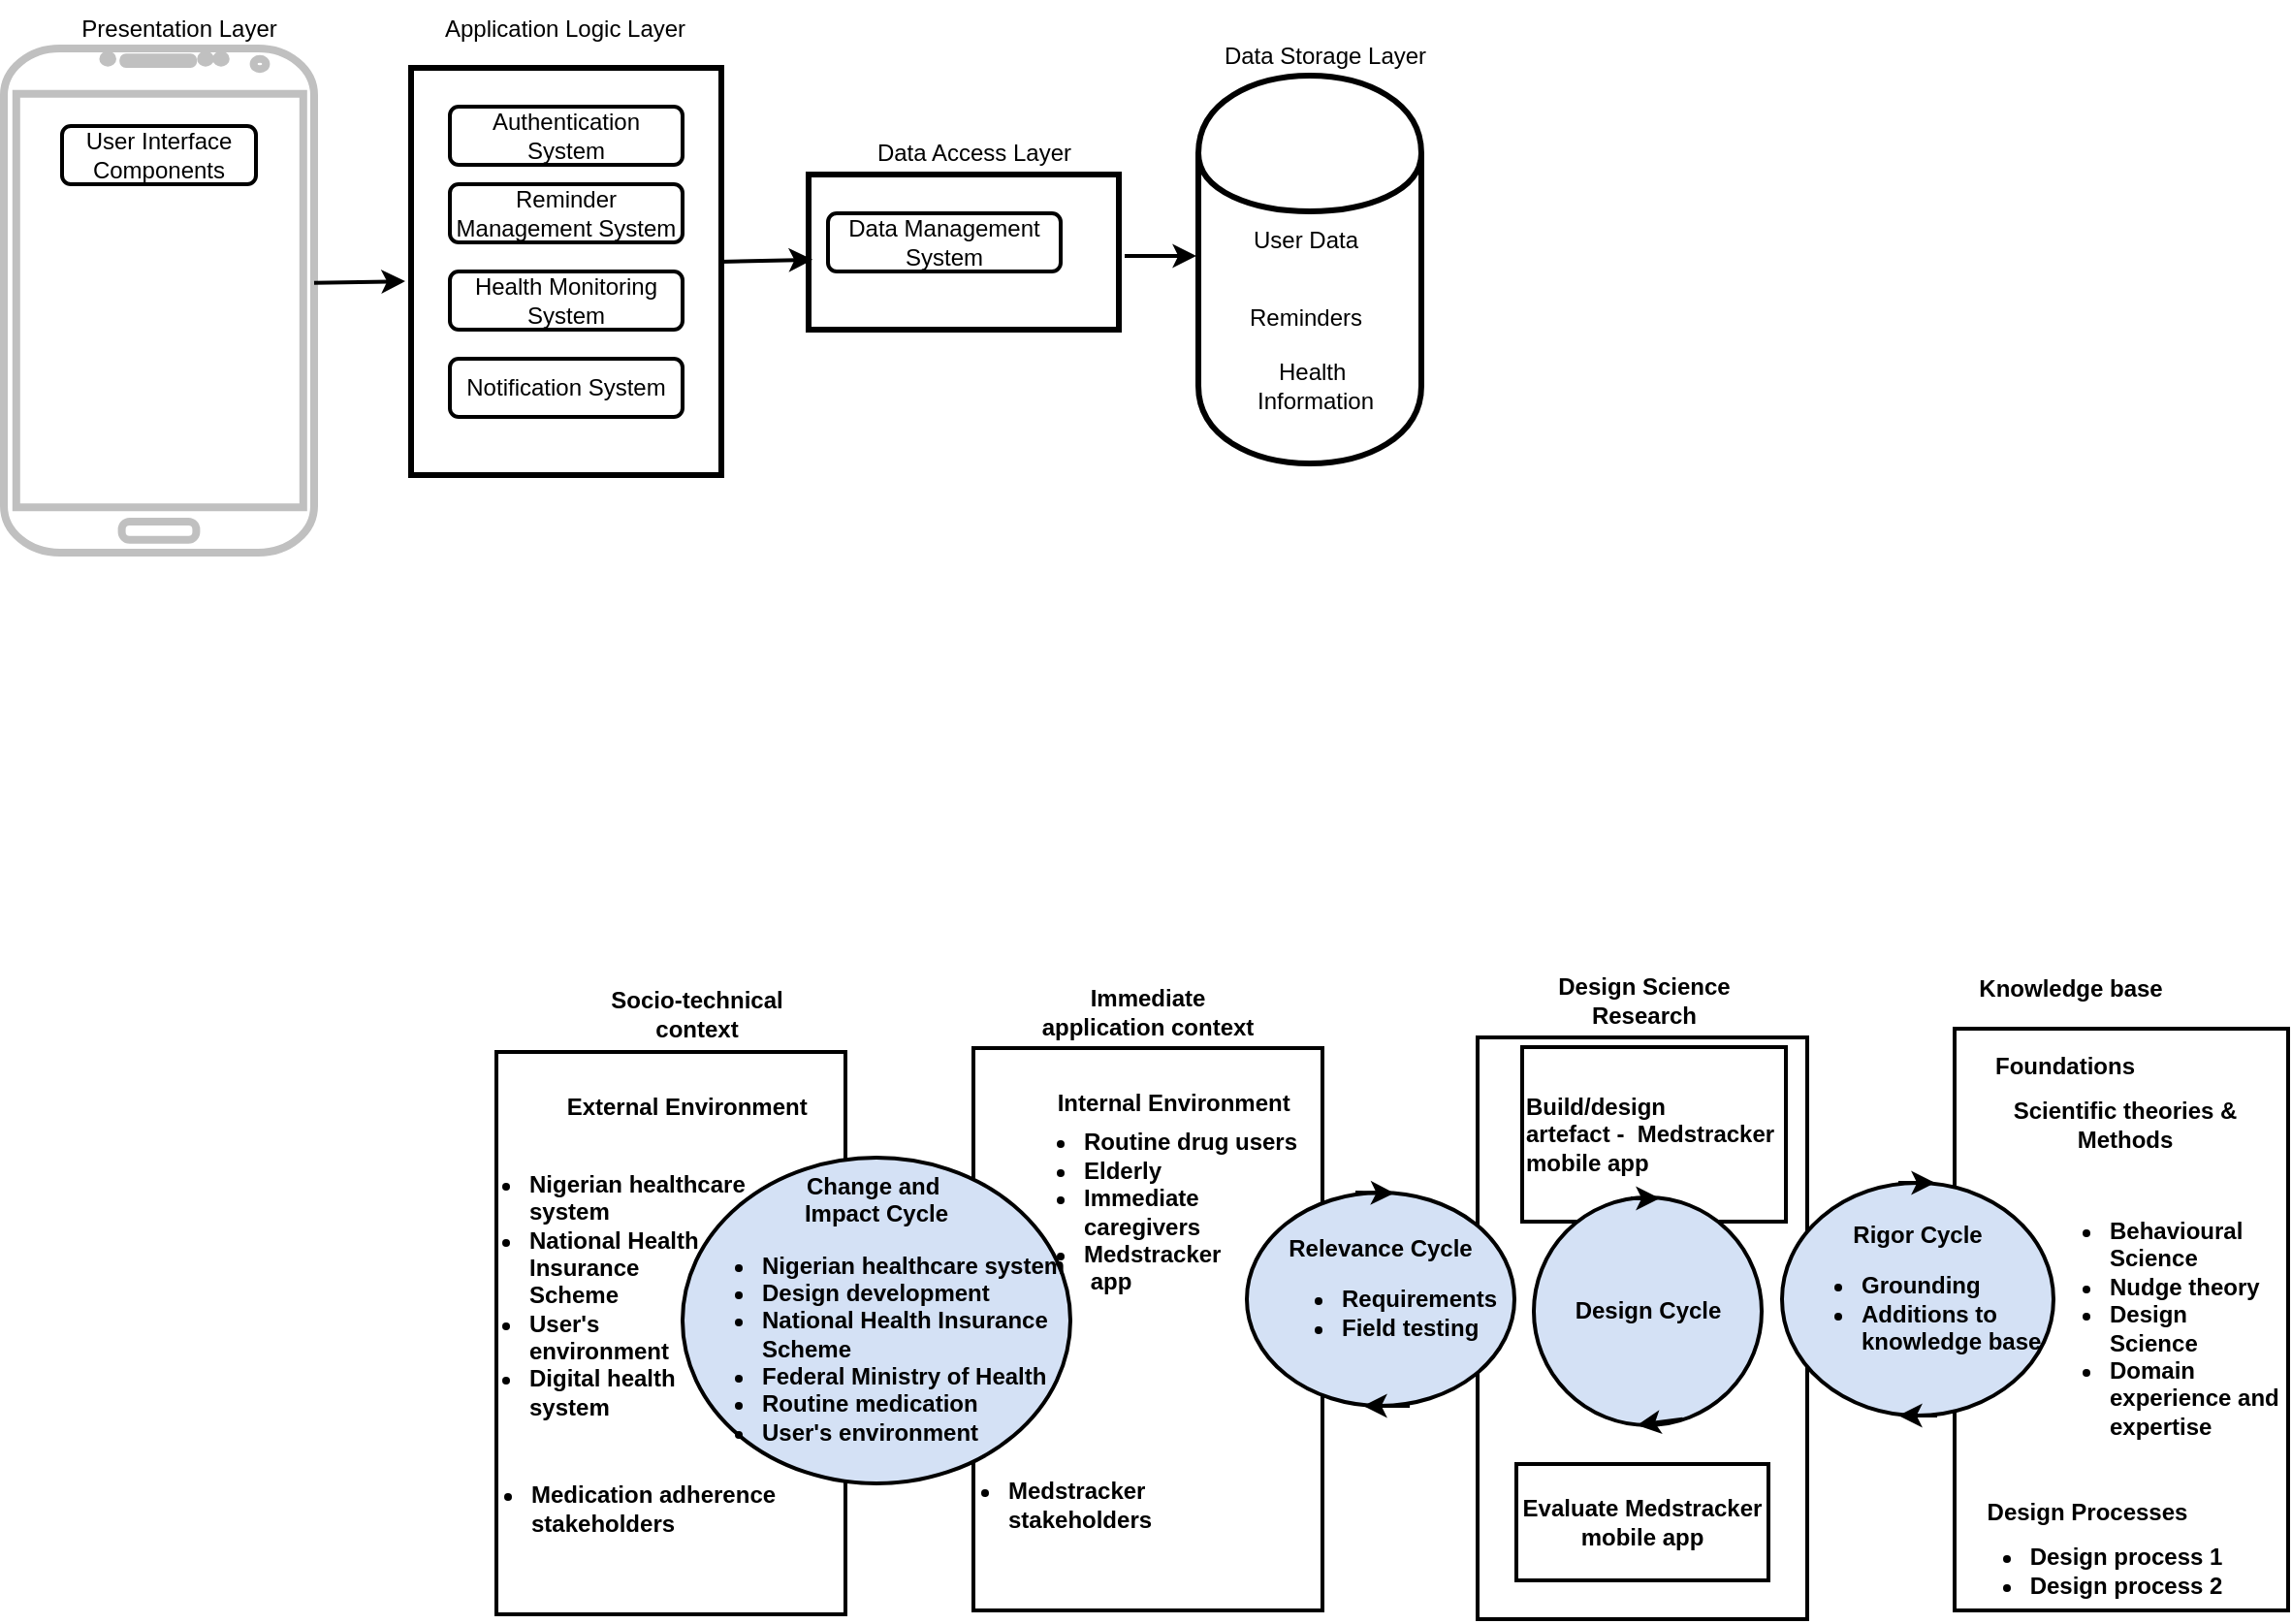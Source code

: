 <mxfile version="24.8.3">
  <diagram name="Page-1" id="1RSFyK-ghDekRqxU1ytw">
    <mxGraphModel dx="872" dy="469" grid="1" gridSize="10" guides="1" tooltips="1" connect="1" arrows="1" fold="1" page="1" pageScale="1" pageWidth="827" pageHeight="1169" math="0" shadow="0">
      <root>
        <mxCell id="0" />
        <mxCell id="1" parent="0" />
        <mxCell id="EIhTluIvStcYQ6RKQqzi-13" value="" style="verticalLabelPosition=bottom;verticalAlign=top;html=1;shadow=0;dashed=0;strokeWidth=4;shape=mxgraph.android.phone2;strokeColor=#c0c0c0;" vertex="1" parent="1">
          <mxGeometry x="50" y="120" width="160" height="260" as="geometry" />
        </mxCell>
        <mxCell id="EIhTluIvStcYQ6RKQqzi-22" value="" style="ellipse;whiteSpace=wrap;html=1;align=center;aspect=fixed;fillColor=none;strokeColor=none;resizable=0;perimeter=centerPerimeter;rotatable=0;allowArrows=0;points=[];outlineConnect=1;" vertex="1" parent="1">
          <mxGeometry x="475" y="235" width="10" height="10" as="geometry" />
        </mxCell>
        <mxCell id="EIhTluIvStcYQ6RKQqzi-24" value="" style="ellipse;whiteSpace=wrap;html=1;align=center;aspect=fixed;fillColor=none;strokeColor=none;resizable=0;perimeter=centerPerimeter;rotatable=0;allowArrows=0;points=[];outlineConnect=1;" vertex="1" parent="1">
          <mxGeometry x="505" y="215" width="10" height="10" as="geometry" />
        </mxCell>
        <mxCell id="EIhTluIvStcYQ6RKQqzi-28" value="User Interface Components" style="rounded=1;whiteSpace=wrap;html=1;strokeWidth=2;" vertex="1" parent="1">
          <mxGeometry x="80" y="160" width="100" height="30" as="geometry" />
        </mxCell>
        <mxCell id="EIhTluIvStcYQ6RKQqzi-31" value="" style="verticalLabelPosition=bottom;verticalAlign=top;html=1;shape=mxgraph.basic.rect;fillColor2=none;strokeWidth=3;size=20;indent=5;" vertex="1" parent="1">
          <mxGeometry x="260" y="130" width="160" height="210" as="geometry" />
        </mxCell>
        <mxCell id="EIhTluIvStcYQ6RKQqzi-33" value="Reminder Management System" style="rounded=1;whiteSpace=wrap;html=1;strokeWidth=2;" vertex="1" parent="1">
          <mxGeometry x="280" y="190" width="120" height="30" as="geometry" />
        </mxCell>
        <mxCell id="EIhTluIvStcYQ6RKQqzi-34" value="Authentication System" style="rounded=1;whiteSpace=wrap;html=1;strokeWidth=2;" vertex="1" parent="1">
          <mxGeometry x="280" y="150" width="120" height="30" as="geometry" />
        </mxCell>
        <mxCell id="EIhTluIvStcYQ6RKQqzi-35" value="Health Monitoring System&lt;span style=&quot;color: rgba(0, 0, 0, 0); font-family: monospace; font-size: 0px; text-align: start; text-wrap-mode: nowrap;&quot;&gt;%3CmxGraphModel%3E%3Croot%3E%3CmxCell%20id%3D%220%22%2F%3E%3CmxCell%20id%3D%221%22%20parent%3D%220%22%2F%3E%3CmxCell%20id%3D%222%22%20value%3D%22reminder%20management%22%20style%3D%22rounded%3D1%3BwhiteSpace%3Dwrap%3Bhtml%3D1%3B%22%20vertex%3D%221%22%20parent%3D%221%22%3E%3CmxGeometry%20x%3D%22280%22%20y%3D%22190%22%20width%3D%22120%22%20height%3D%2230%22%20as%3D%22geometry%22%2F%3E%3C%2FmxCell%3E%3C%2Froot%3E%3C%2FmxGraphModel%3E&lt;/span&gt;&lt;span style=&quot;color: rgba(0, 0, 0, 0); font-family: monospace; font-size: 0px; text-align: start; text-wrap-mode: nowrap;&quot;&gt;%3CmxGraphModel%3E%3Croot%3E%3CmxCell%20id%3D%220%22%2F%3E%3CmxCell%20id%3D%221%22%20parent%3D%220%22%2F%3E%3CmxCell%20id%3D%222%22%20value%3D%22reminder%20management%22%20style%3D%22rounded%3D1%3BwhiteSpace%3Dwrap%3Bhtml%3D1%3B%22%20vertex%3D%221%22%20parent%3D%221%22%3E%3CmxGeometry%20x%3D%22280%22%20y%3D%22190%22%20width%3D%22120%22%20height%3D%2230%22%20as%3D%22geometry%22%2F%3E%3C%2FmxCell%3E%3C%2Froot%3E%3C%2FmxGraphModel%3E S&amp;nbsp;&lt;/span&gt;" style="rounded=1;whiteSpace=wrap;html=1;strokeWidth=2;" vertex="1" parent="1">
          <mxGeometry x="280" y="235" width="120" height="30" as="geometry" />
        </mxCell>
        <mxCell id="EIhTluIvStcYQ6RKQqzi-36" value="Notification System" style="rounded=1;whiteSpace=wrap;html=1;strokeWidth=2;" vertex="1" parent="1">
          <mxGeometry x="280" y="280" width="120" height="30" as="geometry" />
        </mxCell>
        <mxCell id="EIhTluIvStcYQ6RKQqzi-37" value="" style="verticalLabelPosition=bottom;verticalAlign=top;html=1;shape=mxgraph.basic.rect;fillColor2=none;strokeWidth=3;size=20;indent=5;" vertex="1" parent="1">
          <mxGeometry x="465" y="185" width="160" height="80" as="geometry" />
        </mxCell>
        <mxCell id="EIhTluIvStcYQ6RKQqzi-39" value="Data Management System" style="rounded=1;whiteSpace=wrap;html=1;strokeWidth=2;" vertex="1" parent="1">
          <mxGeometry x="475" y="205" width="120" height="30" as="geometry" />
        </mxCell>
        <mxCell id="EIhTluIvStcYQ6RKQqzi-41" value="Data Storage Layer" style="text;html=1;align=center;verticalAlign=middle;resizable=0;points=[];autosize=1;strokeColor=none;fillColor=none;" vertex="1" parent="1">
          <mxGeometry x="666" y="109" width="130" height="30" as="geometry" />
        </mxCell>
        <mxCell id="EIhTluIvStcYQ6RKQqzi-47" value="Data Access Layer" style="text;html=1;align=center;verticalAlign=middle;resizable=0;points=[];autosize=1;strokeColor=none;fillColor=none;" vertex="1" parent="1">
          <mxGeometry x="490" y="159" width="120" height="30" as="geometry" />
        </mxCell>
        <mxCell id="EIhTluIvStcYQ6RKQqzi-48" value="Application Logic Layer" style="text;html=1;align=center;verticalAlign=middle;resizable=0;points=[];autosize=1;strokeColor=none;fillColor=none;" vertex="1" parent="1">
          <mxGeometry x="264" y="95" width="150" height="30" as="geometry" />
        </mxCell>
        <mxCell id="EIhTluIvStcYQ6RKQqzi-49" value="Presentation Layer" style="text;html=1;align=center;verticalAlign=middle;resizable=0;points=[];autosize=1;strokeColor=none;fillColor=none;" vertex="1" parent="1">
          <mxGeometry x="80" y="95" width="120" height="30" as="geometry" />
        </mxCell>
        <mxCell id="EIhTluIvStcYQ6RKQqzi-50" value="" style="endArrow=classic;html=1;rounded=0;exitX=1;exitY=0.465;exitDx=0;exitDy=0;exitPerimeter=0;strokeWidth=2;entryX=-0.019;entryY=0.524;entryDx=0;entryDy=0;entryPerimeter=0;" edge="1" parent="1" source="EIhTluIvStcYQ6RKQqzi-13" target="EIhTluIvStcYQ6RKQqzi-31">
          <mxGeometry width="50" height="50" relative="1" as="geometry">
            <mxPoint x="220" y="430" as="sourcePoint" />
            <mxPoint x="260" y="250" as="targetPoint" />
          </mxGeometry>
        </mxCell>
        <mxCell id="EIhTluIvStcYQ6RKQqzi-51" value="" style="endArrow=classic;html=1;rounded=0;exitX=0.994;exitY=0.476;exitDx=0;exitDy=0;exitPerimeter=0;entryX=0.013;entryY=0.536;entryDx=0;entryDy=0;entryPerimeter=0;strokeWidth=2;" edge="1" parent="1" source="EIhTluIvStcYQ6RKQqzi-31">
          <mxGeometry width="50" height="50" relative="1" as="geometry">
            <mxPoint x="420" y="221" as="sourcePoint" />
            <mxPoint x="467.08" y="228.88" as="targetPoint" />
          </mxGeometry>
        </mxCell>
        <mxCell id="EIhTluIvStcYQ6RKQqzi-52" value="" style="shape=cylinder;whiteSpace=wrap;html=1;boundedLbl=1;backgroundOutline=1;strokeWidth=3;" vertex="1" parent="1">
          <mxGeometry x="666" y="134" width="115" height="200" as="geometry" />
        </mxCell>
        <mxCell id="EIhTluIvStcYQ6RKQqzi-53" value="User Data" style="text;html=1;align=center;verticalAlign=middle;resizable=0;points=[];autosize=1;strokeColor=none;fillColor=none;" vertex="1" parent="1">
          <mxGeometry x="681" y="204" width="80" height="30" as="geometry" />
        </mxCell>
        <mxCell id="EIhTluIvStcYQ6RKQqzi-54" value="Reminders&lt;span style=&quot;color: rgba(0, 0, 0, 0); font-family: monospace; font-size: 0px; text-align: start;&quot;&gt;%3CmxGraphModel%3E%3Croot%3E%3CmxCell%20id%3D%220%22%2F%3E%3CmxCell%20id%3D%221%22%20parent%3D%220%22%2F%3E%3CmxCell%20id%3D%222%22%20value%3D%22User%20Data%22%20style%3D%22text%3Bhtml%3D1%3Balign%3Dcenter%3BverticalAlign%3Dmiddle%3Bresizable%3D0%3Bpoints%3D%5B%5D%3Bautosize%3D1%3BstrokeColor%3Dnone%3BfillColor%3Dnone%3B%22%20vertex%3D%221%22%20parent%3D%221%22%3E%3CmxGeometry%20x%3D%22685%22%20y%3D%22170%22%20width%3D%2280%22%20height%3D%2230%22%20as%3D%22geometry%22%2F%3E%3C%2FmxCell%3E%3C%2Froot%3E%3C%2FmxGraphModel%3E&lt;/span&gt;" style="text;html=1;align=center;verticalAlign=middle;resizable=0;points=[];autosize=1;strokeColor=none;fillColor=none;" vertex="1" parent="1">
          <mxGeometry x="681" y="244" width="80" height="30" as="geometry" />
        </mxCell>
        <mxCell id="EIhTluIvStcYQ6RKQqzi-55" value="Health&amp;nbsp;&lt;div&gt;Information&lt;/div&gt;" style="text;html=1;align=center;verticalAlign=middle;resizable=0;points=[];autosize=1;strokeColor=none;fillColor=none;" vertex="1" parent="1">
          <mxGeometry x="686" y="274" width="80" height="40" as="geometry" />
        </mxCell>
        <mxCell id="EIhTluIvStcYQ6RKQqzi-56" value="" style="endArrow=classic;html=1;rounded=0;entryX=0.013;entryY=0.536;entryDx=0;entryDy=0;entryPerimeter=0;strokeWidth=2;" edge="1" parent="1">
          <mxGeometry width="50" height="50" relative="1" as="geometry">
            <mxPoint x="628" y="227" as="sourcePoint" />
            <mxPoint x="665" y="227" as="targetPoint" />
          </mxGeometry>
        </mxCell>
        <mxCell id="EIhTluIvStcYQ6RKQqzi-57" value="" style="rounded=0;whiteSpace=wrap;html=1;strokeColor=#000000;strokeWidth=2;fontStyle=1" vertex="1" parent="1">
          <mxGeometry x="810" y="630" width="170" height="300" as="geometry" />
        </mxCell>
        <mxCell id="EIhTluIvStcYQ6RKQqzi-58" value="" style="rounded=0;whiteSpace=wrap;html=1;strokeColor=#000000;strokeWidth=2;align=left;fontStyle=1" vertex="1" parent="1">
          <mxGeometry x="550" y="635.5" width="180" height="290" as="geometry" />
        </mxCell>
        <mxCell id="EIhTluIvStcYQ6RKQqzi-59" value="Immediate application context" style="text;html=1;strokeColor=none;fillColor=none;align=center;verticalAlign=middle;whiteSpace=wrap;rounded=0;fontStyle=1;strokeWidth=2;" vertex="1" parent="1">
          <mxGeometry x="580" y="601.5" width="120" height="30" as="geometry" />
        </mxCell>
        <mxCell id="EIhTluIvStcYQ6RKQqzi-60" value="Build/design&lt;br&gt;artefact -&amp;nbsp; Medstracker mobile app" style="rounded=0;whiteSpace=wrap;html=1;strokeColor=#000000;strokeWidth=2;align=left;fontStyle=1" vertex="1" parent="1">
          <mxGeometry x="833" y="635" width="136" height="90" as="geometry" />
        </mxCell>
        <mxCell id="EIhTluIvStcYQ6RKQqzi-61" value="Evaluate Medstracker mobile app" style="rounded=0;whiteSpace=wrap;html=1;strokeColor=#000000;strokeWidth=2;fontStyle=1" vertex="1" parent="1">
          <mxGeometry x="830" y="850" width="130" height="60" as="geometry" />
        </mxCell>
        <mxCell id="EIhTluIvStcYQ6RKQqzi-62" value="Design Science Research" style="text;html=1;strokeColor=none;fillColor=none;align=center;verticalAlign=middle;whiteSpace=wrap;rounded=0;fontStyle=1;strokeWidth=2;" vertex="1" parent="1">
          <mxGeometry x="833" y="595.5" width="126" height="30" as="geometry" />
        </mxCell>
        <mxCell id="EIhTluIvStcYQ6RKQqzi-63" value="" style="rounded=0;whiteSpace=wrap;html=1;strokeColor=#000000;strokeWidth=2;align=left;fontStyle=1" vertex="1" parent="1">
          <mxGeometry x="1056" y="625.5" width="172" height="300" as="geometry" />
        </mxCell>
        <mxCell id="EIhTluIvStcYQ6RKQqzi-64" value="Knowledge base" style="text;html=1;strokeColor=none;fillColor=none;align=center;verticalAlign=middle;whiteSpace=wrap;rounded=0;fontStyle=1;strokeWidth=2;" vertex="1" parent="1">
          <mxGeometry x="1061" y="590" width="110" height="30" as="geometry" />
        </mxCell>
        <mxCell id="EIhTluIvStcYQ6RKQqzi-65" value="&lt;span&gt;Design Cycle&lt;/span&gt;" style="ellipse;whiteSpace=wrap;html=1;aspect=fixed;strokeColor=#000000;strokeWidth=2;fillColor=#D4E1F5;fontStyle=1" vertex="1" parent="1">
          <mxGeometry x="839" y="712.5" width="117.5" height="117.5" as="geometry" />
        </mxCell>
        <mxCell id="EIhTluIvStcYQ6RKQqzi-66" value="&lt;span style=&quot;text-align: left&quot;&gt;Internal Environment&amp;nbsp;&lt;br&gt;&lt;br&gt;&lt;/span&gt;" style="text;html=1;strokeColor=none;fillColor=none;align=center;verticalAlign=middle;whiteSpace=wrap;rounded=0;fontColor=#000000;fontStyle=1;strokeWidth=2;" vertex="1" parent="1">
          <mxGeometry x="550" y="660.5" width="210" height="20" as="geometry" />
        </mxCell>
        <mxCell id="EIhTluIvStcYQ6RKQqzi-67" value="&lt;ul&gt;&lt;li&gt;&lt;span style=&quot;&quot;&gt;Routine drug users&lt;/span&gt;&lt;/li&gt;&lt;li&gt;&lt;span style=&quot;&quot;&gt;Elderly&lt;/span&gt;&lt;/li&gt;&lt;li&gt;Immediate&amp;nbsp; &amp;nbsp; &amp;nbsp; &amp;nbsp; &amp;nbsp; &amp;nbsp; &amp;nbsp; &amp;nbsp; caregivers&amp;nbsp;&lt;/li&gt;&lt;li&gt;Medstracker&amp;nbsp; &amp;nbsp; &amp;nbsp; &amp;nbsp; &amp;nbsp; &amp;nbsp; &amp;nbsp; &amp;nbsp; &amp;nbsp; &amp;nbsp; &amp;nbsp;app&lt;/li&gt;&lt;/ul&gt;" style="text;html=1;strokeColor=none;fillColor=none;align=left;verticalAlign=middle;whiteSpace=wrap;rounded=0;fontColor=#000000;fontStyle=1;strokeWidth=2;" vertex="1" parent="1">
          <mxGeometry x="564.5" y="680" width="181" height="80" as="geometry" />
        </mxCell>
        <mxCell id="EIhTluIvStcYQ6RKQqzi-68" value="Foundations" style="text;html=1;strokeColor=none;fillColor=none;align=center;verticalAlign=middle;whiteSpace=wrap;rounded=0;fontColor=#000000;fontStyle=1;strokeWidth=2;" vertex="1" parent="1">
          <mxGeometry x="1083" y="630" width="60" height="30" as="geometry" />
        </mxCell>
        <mxCell id="EIhTluIvStcYQ6RKQqzi-69" value="&lt;ul&gt;&lt;li&gt;&lt;span style=&quot;background-color: initial;&quot;&gt;Behavioural Science&lt;/span&gt;&lt;/li&gt;&lt;li&gt;&lt;span style=&quot;background-color: initial;&quot;&gt;Nudge theory&lt;/span&gt;&lt;/li&gt;&lt;li&gt;&lt;span style=&quot;background-color: initial;&quot;&gt;Design Science&lt;/span&gt;&lt;/li&gt;&lt;li&gt;&lt;span style=&quot;background-color: initial;&quot;&gt;Domain experience and expertise&lt;/span&gt;&lt;/li&gt;&lt;/ul&gt;" style="text;html=1;strokeColor=none;fillColor=none;align=left;verticalAlign=middle;whiteSpace=wrap;rounded=0;fontColor=#000000;fontStyle=1;strokeWidth=2;" vertex="1" parent="1">
          <mxGeometry x="1094" y="692" width="130" height="175" as="geometry" />
        </mxCell>
        <mxCell id="EIhTluIvStcYQ6RKQqzi-70" value="Scientific theories &amp;amp; Methods" style="text;html=1;strokeColor=none;fillColor=none;align=center;verticalAlign=middle;whiteSpace=wrap;rounded=0;fontColor=#000000;fontStyle=1;strokeWidth=2;" vertex="1" parent="1">
          <mxGeometry x="1068" y="660" width="152" height="30" as="geometry" />
        </mxCell>
        <mxCell id="EIhTluIvStcYQ6RKQqzi-71" value="Design Processes" style="text;html=1;strokeColor=none;fillColor=none;align=center;verticalAlign=middle;whiteSpace=wrap;rounded=0;fontColor=#000000;fontStyle=1;strokeWidth=2;" vertex="1" parent="1">
          <mxGeometry x="1066" y="860" width="117" height="30" as="geometry" />
        </mxCell>
        <mxCell id="EIhTluIvStcYQ6RKQqzi-72" value="&lt;ul&gt;&lt;li style=&quot;text-align: left&quot;&gt;Design process 1&lt;/li&gt;&lt;li style=&quot;text-align: left&quot;&gt;Design process 2&lt;/li&gt;&lt;/ul&gt;" style="text;html=1;strokeColor=none;fillColor=none;align=center;verticalAlign=middle;whiteSpace=wrap;rounded=0;fontColor=#000000;fontStyle=1;strokeWidth=2;" vertex="1" parent="1">
          <mxGeometry x="1046" y="880" width="157" height="50" as="geometry" />
        </mxCell>
        <mxCell id="EIhTluIvStcYQ6RKQqzi-73" value="&lt;ul&gt;&lt;li&gt;Medstracker stakeholders&lt;/li&gt;&lt;/ul&gt;" style="text;html=1;strokeColor=none;fillColor=none;align=left;verticalAlign=middle;whiteSpace=wrap;rounded=0;fontColor=#000000;fontStyle=1;strokeWidth=2;" vertex="1" parent="1">
          <mxGeometry x="526" y="839.75" width="174" height="61.5" as="geometry" />
        </mxCell>
        <mxCell id="EIhTluIvStcYQ6RKQqzi-74" value="&lt;span&gt;Rigor Cycle&lt;br&gt;&lt;ul&gt;&lt;li style=&quot;text-align: left&quot;&gt;&lt;span&gt;Grounding&lt;/span&gt;&lt;/li&gt;&lt;li style=&quot;text-align: left&quot;&gt;Additions to knowledge base&lt;/li&gt;&lt;/ul&gt;&lt;/span&gt;" style="ellipse;whiteSpace=wrap;html=1;fontColor=#000000;strokeColor=#000000;strokeWidth=2;fillColor=#D4E1F5;fontStyle=1" vertex="1" parent="1">
          <mxGeometry x="967" y="705" width="140" height="120" as="geometry" />
        </mxCell>
        <mxCell id="EIhTluIvStcYQ6RKQqzi-75" value="&lt;span&gt;Relevance Cycle&lt;br&gt;&lt;ul&gt;&lt;li style=&quot;text-align: left&quot;&gt;&lt;font color=&quot;#000000&quot;&gt;&lt;span&gt;Requirements&lt;/span&gt;&lt;/font&gt;&lt;/li&gt;&lt;li style=&quot;text-align: left&quot;&gt;&lt;font color=&quot;#000000&quot;&gt;&lt;span&gt;Field testing&lt;/span&gt;&lt;/font&gt;&lt;/li&gt;&lt;/ul&gt;&lt;/span&gt;" style="ellipse;whiteSpace=wrap;html=1;fontColor=#000000;strokeColor=#000000;strokeWidth=2;fillColor=#D4E1F5;fontStyle=1" vertex="1" parent="1">
          <mxGeometry x="691" y="710" width="138" height="110" as="geometry" />
        </mxCell>
        <mxCell id="EIhTluIvStcYQ6RKQqzi-76" value="" style="endArrow=classic;html=1;rounded=0;fontColor=#000000;strokeColor=#000000;strokeWidth=2;entryX=0.5;entryY=1;entryDx=0;entryDy=0;fontStyle=1" edge="1" parent="1">
          <mxGeometry width="50" height="50" relative="1" as="geometry">
            <mxPoint x="775" y="820" as="sourcePoint" />
            <mxPoint x="751" y="820" as="targetPoint" />
          </mxGeometry>
        </mxCell>
        <mxCell id="EIhTluIvStcYQ6RKQqzi-77" value="" style="endArrow=classic;html=1;rounded=0;fontColor=#000000;strokeColor=#000000;strokeWidth=2;entryX=0.552;entryY=0.012;entryDx=0;entryDy=0;entryPerimeter=0;fontStyle=1" edge="1" parent="1">
          <mxGeometry width="50" height="50" relative="1" as="geometry">
            <mxPoint x="747" y="710" as="sourcePoint" />
            <mxPoint x="767.176" y="710.32" as="targetPoint" />
          </mxGeometry>
        </mxCell>
        <mxCell id="EIhTluIvStcYQ6RKQqzi-78" value="" style="endArrow=classic;html=1;rounded=0;fontColor=#000000;strokeColor=#000000;strokeWidth=2;fontStyle=1" edge="1" parent="1">
          <mxGeometry width="50" height="50" relative="1" as="geometry">
            <mxPoint x="889" y="713" as="sourcePoint" />
            <mxPoint x="904" y="713" as="targetPoint" />
          </mxGeometry>
        </mxCell>
        <mxCell id="EIhTluIvStcYQ6RKQqzi-79" value="" style="endArrow=classic;html=1;rounded=0;fontColor=#000000;strokeColor=#000000;strokeWidth=2;entryX=0.5;entryY=1;entryDx=0;entryDy=0;exitX=0.671;exitY=0.971;exitDx=0;exitDy=0;exitPerimeter=0;fontStyle=1" edge="1" parent="1">
          <mxGeometry width="50" height="50" relative="1" as="geometry">
            <mxPoint x="915.798" y="826.81" as="sourcePoint" />
            <mxPoint x="892.2" y="830" as="targetPoint" />
          </mxGeometry>
        </mxCell>
        <mxCell id="EIhTluIvStcYQ6RKQqzi-80" value="" style="endArrow=classic;html=1;rounded=0;fontColor=#000000;strokeColor=#000000;strokeWidth=2;entryX=0.552;entryY=0.012;entryDx=0;entryDy=0;entryPerimeter=0;fontStyle=1" edge="1" parent="1">
          <mxGeometry width="50" height="50" relative="1" as="geometry">
            <mxPoint x="1027" y="705" as="sourcePoint" />
            <mxPoint x="1045.996" y="705" as="targetPoint" />
          </mxGeometry>
        </mxCell>
        <mxCell id="EIhTluIvStcYQ6RKQqzi-81" value="" style="endArrow=classic;html=1;rounded=0;fontColor=#000000;strokeColor=#000000;strokeWidth=2;entryX=0.5;entryY=1;entryDx=0;entryDy=0;fontStyle=1" edge="1" parent="1">
          <mxGeometry width="50" height="50" relative="1" as="geometry">
            <mxPoint x="1047" y="825" as="sourcePoint" />
            <mxPoint x="1027" y="825" as="targetPoint" />
          </mxGeometry>
        </mxCell>
        <mxCell id="EIhTluIvStcYQ6RKQqzi-82" value="" style="rounded=0;whiteSpace=wrap;html=1;strokeColor=#000000;strokeWidth=2;align=left;fontStyle=1" vertex="1" parent="1">
          <mxGeometry x="304" y="637.5" width="180" height="290" as="geometry" />
        </mxCell>
        <mxCell id="EIhTluIvStcYQ6RKQqzi-83" value="Socio-technical context" style="text;html=1;strokeColor=none;fillColor=none;align=center;verticalAlign=middle;whiteSpace=wrap;rounded=0;fontStyle=1;strokeWidth=2;" vertex="1" parent="1">
          <mxGeometry x="355" y="602.5" width="105" height="30" as="geometry" />
        </mxCell>
        <mxCell id="EIhTluIvStcYQ6RKQqzi-84" value="&lt;ul&gt;&lt;li&gt;Nigerian healthcare system&lt;/li&gt;&lt;li&gt;National Health Insurance&amp;nbsp; &amp;nbsp; &amp;nbsp; &amp;nbsp; &amp;nbsp; &amp;nbsp; &amp;nbsp; &amp;nbsp; &amp;nbsp; &amp;nbsp; &amp;nbsp; &amp;nbsp; Scheme&lt;/li&gt;&lt;li&gt;User&#39;s&amp;nbsp; &amp;nbsp; &amp;nbsp; &amp;nbsp; &amp;nbsp; &amp;nbsp; &amp;nbsp; &amp;nbsp; &amp;nbsp; &amp;nbsp; &amp;nbsp; environment&lt;/li&gt;&lt;li&gt;Digital health&amp;nbsp; &amp;nbsp; &amp;nbsp; &amp;nbsp; &amp;nbsp; system&lt;/li&gt;&lt;/ul&gt;" style="text;html=1;strokeColor=none;fillColor=none;align=left;verticalAlign=middle;whiteSpace=wrap;rounded=0;fontColor=#000000;fontStyle=1;strokeWidth=2;" vertex="1" parent="1">
          <mxGeometry x="279" y="722.5" width="181" height="80" as="geometry" />
        </mxCell>
        <mxCell id="EIhTluIvStcYQ6RKQqzi-85" value="&lt;ul&gt;&lt;li&gt;Medication adherence stakeholders&lt;/li&gt;&lt;/ul&gt;" style="text;html=1;strokeColor=none;fillColor=none;align=left;verticalAlign=middle;whiteSpace=wrap;rounded=0;fontColor=#000000;fontStyle=1;strokeWidth=2;" vertex="1" parent="1">
          <mxGeometry x="280" y="841.75" width="174" height="61.5" as="geometry" />
        </mxCell>
        <mxCell id="EIhTluIvStcYQ6RKQqzi-87" value="&lt;span style=&quot;text-align: left&quot;&gt;External Environment&amp;nbsp;&lt;br&gt;&lt;br&gt;&lt;/span&gt;" style="text;html=1;strokeColor=none;fillColor=none;align=center;verticalAlign=middle;whiteSpace=wrap;rounded=0;fontColor=#000000;fontStyle=1;strokeWidth=2;" vertex="1" parent="1">
          <mxGeometry x="299" y="662.5" width="210" height="20" as="geometry" />
        </mxCell>
        <mxCell id="EIhTluIvStcYQ6RKQqzi-88" value="&lt;span&gt;Change and&amp;nbsp;&lt;/span&gt;&lt;div&gt;&lt;span&gt;Impact Cycle&lt;br&gt;&lt;ul&gt;&lt;li style=&quot;text-align: left&quot;&gt;Nigerian healthcare system&lt;/li&gt;&lt;li style=&quot;text-align: left&quot;&gt;Design development&lt;/li&gt;&lt;li style=&quot;text-align: left&quot;&gt;National Health Insurance Scheme&lt;/li&gt;&lt;li style=&quot;text-align: left&quot;&gt;Federal Ministry of Health&amp;nbsp;&lt;/li&gt;&lt;li style=&quot;text-align: left&quot;&gt;Routine medication&lt;/li&gt;&lt;li style=&quot;text-align: left&quot;&gt;User&#39;s environment&lt;/li&gt;&lt;/ul&gt;&lt;/span&gt;&lt;/div&gt;" style="ellipse;whiteSpace=wrap;html=1;fontColor=#000000;strokeColor=#000000;strokeWidth=2;fillColor=#D4E1F5;fontStyle=1" vertex="1" parent="1">
          <mxGeometry x="400" y="692" width="200" height="168" as="geometry" />
        </mxCell>
      </root>
    </mxGraphModel>
  </diagram>
</mxfile>
